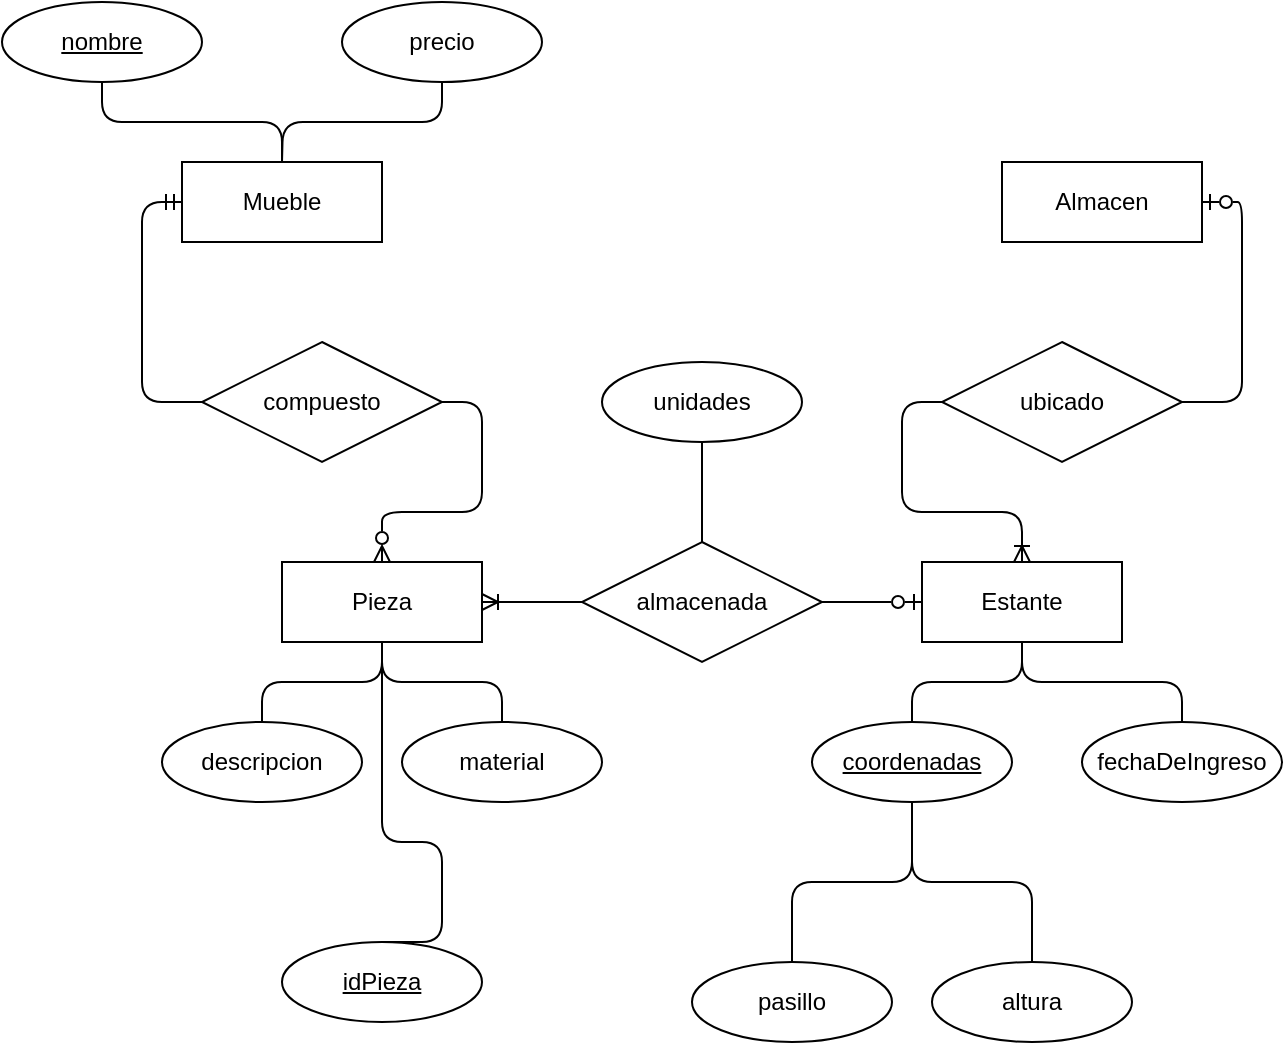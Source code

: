 <mxfile version="24.4.13" type="github">
  <diagram name="Page-1" id="64GrZF03az_O2nVdZtRv">
    <mxGraphModel dx="1434" dy="789" grid="1" gridSize="10" guides="1" tooltips="1" connect="1" arrows="1" fold="1" page="1" pageScale="1" pageWidth="850" pageHeight="1100" math="0" shadow="0">
      <root>
        <mxCell id="0" />
        <mxCell id="1" parent="0" />
        <mxCell id="jnoizhIGTQw5HBxiTV8I-7" style="edgeStyle=orthogonalEdgeStyle;rounded=1;orthogonalLoop=1;jettySize=auto;html=1;exitX=0;exitY=0.5;exitDx=0;exitDy=0;entryX=0;entryY=0.5;entryDx=0;entryDy=0;curved=0;endArrow=none;endFill=0;startArrow=ERmandOne;startFill=0;" edge="1" parent="1" source="jnoizhIGTQw5HBxiTV8I-1" target="jnoizhIGTQw5HBxiTV8I-5">
          <mxGeometry relative="1" as="geometry" />
        </mxCell>
        <mxCell id="jnoizhIGTQw5HBxiTV8I-1" value="Mueble" style="whiteSpace=wrap;html=1;align=center;" vertex="1" parent="1">
          <mxGeometry x="170" y="320" width="100" height="40" as="geometry" />
        </mxCell>
        <mxCell id="jnoizhIGTQw5HBxiTV8I-10" style="edgeStyle=orthogonalEdgeStyle;rounded=1;orthogonalLoop=1;jettySize=auto;html=1;exitX=1;exitY=0.5;exitDx=0;exitDy=0;entryX=0;entryY=0.5;entryDx=0;entryDy=0;endArrow=none;endFill=0;curved=0;startArrow=ERoneToMany;startFill=0;" edge="1" parent="1" source="jnoizhIGTQw5HBxiTV8I-2" target="jnoizhIGTQw5HBxiTV8I-9">
          <mxGeometry relative="1" as="geometry" />
        </mxCell>
        <mxCell id="jnoizhIGTQw5HBxiTV8I-2" value="Pieza" style="whiteSpace=wrap;html=1;align=center;" vertex="1" parent="1">
          <mxGeometry x="220" y="520" width="100" height="40" as="geometry" />
        </mxCell>
        <mxCell id="jnoizhIGTQw5HBxiTV8I-13" style="edgeStyle=orthogonalEdgeStyle;rounded=1;orthogonalLoop=1;jettySize=auto;html=1;exitX=1;exitY=0.5;exitDx=0;exitDy=0;entryX=1;entryY=0.5;entryDx=0;entryDy=0;curved=0;endArrow=none;endFill=0;startArrow=ERzeroToOne;startFill=0;" edge="1" parent="1" source="jnoizhIGTQw5HBxiTV8I-3" target="jnoizhIGTQw5HBxiTV8I-12">
          <mxGeometry relative="1" as="geometry" />
        </mxCell>
        <mxCell id="jnoizhIGTQw5HBxiTV8I-3" value="Almacen" style="whiteSpace=wrap;html=1;align=center;" vertex="1" parent="1">
          <mxGeometry x="580" y="320" width="100" height="40" as="geometry" />
        </mxCell>
        <mxCell id="jnoizhIGTQw5HBxiTV8I-4" value="Estante" style="whiteSpace=wrap;html=1;align=center;" vertex="1" parent="1">
          <mxGeometry x="540" y="520" width="100" height="40" as="geometry" />
        </mxCell>
        <mxCell id="jnoizhIGTQw5HBxiTV8I-8" style="edgeStyle=orthogonalEdgeStyle;rounded=1;orthogonalLoop=1;jettySize=auto;html=1;exitX=1;exitY=0.5;exitDx=0;exitDy=0;entryX=0.5;entryY=0;entryDx=0;entryDy=0;curved=0;endArrow=ERzeroToMany;endFill=0;" edge="1" parent="1" source="jnoizhIGTQw5HBxiTV8I-5" target="jnoizhIGTQw5HBxiTV8I-2">
          <mxGeometry relative="1" as="geometry" />
        </mxCell>
        <mxCell id="jnoizhIGTQw5HBxiTV8I-5" value="compuesto" style="shape=rhombus;perimeter=rhombusPerimeter;whiteSpace=wrap;html=1;align=center;" vertex="1" parent="1">
          <mxGeometry x="180" y="410" width="120" height="60" as="geometry" />
        </mxCell>
        <mxCell id="jnoizhIGTQw5HBxiTV8I-11" style="edgeStyle=orthogonalEdgeStyle;rounded=1;orthogonalLoop=1;jettySize=auto;html=1;exitX=1;exitY=0.5;exitDx=0;exitDy=0;entryX=0;entryY=0.5;entryDx=0;entryDy=0;endArrow=ERzeroToOne;endFill=0;curved=0;" edge="1" parent="1" source="jnoizhIGTQw5HBxiTV8I-9" target="jnoizhIGTQw5HBxiTV8I-4">
          <mxGeometry relative="1" as="geometry" />
        </mxCell>
        <mxCell id="jnoizhIGTQw5HBxiTV8I-9" value="almacenada" style="shape=rhombus;perimeter=rhombusPerimeter;whiteSpace=wrap;html=1;align=center;" vertex="1" parent="1">
          <mxGeometry x="370" y="510" width="120" height="60" as="geometry" />
        </mxCell>
        <mxCell id="jnoizhIGTQw5HBxiTV8I-14" style="edgeStyle=orthogonalEdgeStyle;rounded=1;orthogonalLoop=1;jettySize=auto;html=1;exitX=0;exitY=0.5;exitDx=0;exitDy=0;entryX=0.5;entryY=0;entryDx=0;entryDy=0;curved=0;endArrow=ERoneToMany;endFill=0;startArrow=none;startFill=0;" edge="1" parent="1" source="jnoizhIGTQw5HBxiTV8I-12" target="jnoizhIGTQw5HBxiTV8I-4">
          <mxGeometry relative="1" as="geometry" />
        </mxCell>
        <mxCell id="jnoizhIGTQw5HBxiTV8I-12" value="ubicado" style="shape=rhombus;perimeter=rhombusPerimeter;whiteSpace=wrap;html=1;align=center;" vertex="1" parent="1">
          <mxGeometry x="550" y="410" width="120" height="60" as="geometry" />
        </mxCell>
        <mxCell id="jnoizhIGTQw5HBxiTV8I-17" style="edgeStyle=orthogonalEdgeStyle;rounded=1;orthogonalLoop=1;jettySize=auto;html=1;exitX=0.5;exitY=1;exitDx=0;exitDy=0;entryX=0.5;entryY=0;entryDx=0;entryDy=0;curved=0;endArrow=none;endFill=0;" edge="1" parent="1" source="jnoizhIGTQw5HBxiTV8I-15" target="jnoizhIGTQw5HBxiTV8I-1">
          <mxGeometry relative="1" as="geometry" />
        </mxCell>
        <mxCell id="jnoizhIGTQw5HBxiTV8I-15" value="nombre" style="ellipse;whiteSpace=wrap;html=1;align=center;fontStyle=4;" vertex="1" parent="1">
          <mxGeometry x="80" y="240" width="100" height="40" as="geometry" />
        </mxCell>
        <mxCell id="jnoizhIGTQw5HBxiTV8I-18" style="edgeStyle=orthogonalEdgeStyle;rounded=1;orthogonalLoop=1;jettySize=auto;html=1;exitX=0.5;exitY=1;exitDx=0;exitDy=0;endArrow=none;endFill=0;curved=0;" edge="1" parent="1" source="jnoizhIGTQw5HBxiTV8I-16">
          <mxGeometry relative="1" as="geometry">
            <mxPoint x="220" y="320" as="targetPoint" />
          </mxGeometry>
        </mxCell>
        <mxCell id="jnoizhIGTQw5HBxiTV8I-16" value="precio" style="ellipse;whiteSpace=wrap;html=1;align=center;" vertex="1" parent="1">
          <mxGeometry x="250" y="240" width="100" height="40" as="geometry" />
        </mxCell>
        <mxCell id="jnoizhIGTQw5HBxiTV8I-22" style="edgeStyle=orthogonalEdgeStyle;rounded=1;orthogonalLoop=1;jettySize=auto;html=1;exitX=0.5;exitY=0;exitDx=0;exitDy=0;entryX=0.5;entryY=1;entryDx=0;entryDy=0;endArrow=none;endFill=0;curved=0;" edge="1" parent="1" source="jnoizhIGTQw5HBxiTV8I-19" target="jnoizhIGTQw5HBxiTV8I-2">
          <mxGeometry relative="1" as="geometry">
            <Array as="points">
              <mxPoint x="300" y="660" />
              <mxPoint x="270" y="660" />
            </Array>
          </mxGeometry>
        </mxCell>
        <mxCell id="jnoizhIGTQw5HBxiTV8I-19" value="idPieza" style="ellipse;whiteSpace=wrap;html=1;align=center;fontStyle=4;" vertex="1" parent="1">
          <mxGeometry x="220" y="710" width="100" height="40" as="geometry" />
        </mxCell>
        <mxCell id="jnoizhIGTQw5HBxiTV8I-23" style="edgeStyle=orthogonalEdgeStyle;rounded=1;orthogonalLoop=1;jettySize=auto;html=1;exitX=0.5;exitY=0;exitDx=0;exitDy=0;entryX=0.5;entryY=1;entryDx=0;entryDy=0;endArrow=none;endFill=0;curved=0;" edge="1" parent="1" source="jnoizhIGTQw5HBxiTV8I-20" target="jnoizhIGTQw5HBxiTV8I-2">
          <mxGeometry relative="1" as="geometry" />
        </mxCell>
        <mxCell id="jnoizhIGTQw5HBxiTV8I-20" value="descripcion" style="ellipse;whiteSpace=wrap;html=1;align=center;" vertex="1" parent="1">
          <mxGeometry x="160" y="600" width="100" height="40" as="geometry" />
        </mxCell>
        <mxCell id="jnoizhIGTQw5HBxiTV8I-24" style="edgeStyle=orthogonalEdgeStyle;rounded=1;orthogonalLoop=1;jettySize=auto;html=1;exitX=0.5;exitY=0;exitDx=0;exitDy=0;entryX=0.5;entryY=1;entryDx=0;entryDy=0;endArrow=none;endFill=0;curved=0;" edge="1" parent="1" source="jnoizhIGTQw5HBxiTV8I-21" target="jnoizhIGTQw5HBxiTV8I-2">
          <mxGeometry relative="1" as="geometry" />
        </mxCell>
        <mxCell id="jnoizhIGTQw5HBxiTV8I-21" value="material" style="ellipse;whiteSpace=wrap;html=1;align=center;" vertex="1" parent="1">
          <mxGeometry x="280" y="600" width="100" height="40" as="geometry" />
        </mxCell>
        <mxCell id="jnoizhIGTQw5HBxiTV8I-31" style="edgeStyle=orthogonalEdgeStyle;rounded=1;orthogonalLoop=1;jettySize=auto;html=1;exitX=0.5;exitY=0;exitDx=0;exitDy=0;entryX=0.5;entryY=1;entryDx=0;entryDy=0;curved=0;endArrow=none;endFill=0;" edge="1" parent="1" source="jnoizhIGTQw5HBxiTV8I-25" target="jnoizhIGTQw5HBxiTV8I-4">
          <mxGeometry relative="1" as="geometry" />
        </mxCell>
        <mxCell id="jnoizhIGTQw5HBxiTV8I-25" value="coordenadas" style="ellipse;whiteSpace=wrap;html=1;align=center;fontStyle=4;" vertex="1" parent="1">
          <mxGeometry x="485" y="600" width="100" height="40" as="geometry" />
        </mxCell>
        <mxCell id="jnoizhIGTQw5HBxiTV8I-34" style="edgeStyle=orthogonalEdgeStyle;rounded=1;orthogonalLoop=1;jettySize=auto;html=1;exitX=0.5;exitY=0;exitDx=0;exitDy=0;entryX=0.5;entryY=1;entryDx=0;entryDy=0;curved=0;endArrow=none;endFill=0;" edge="1" parent="1" source="jnoizhIGTQw5HBxiTV8I-26" target="jnoizhIGTQw5HBxiTV8I-4">
          <mxGeometry relative="1" as="geometry" />
        </mxCell>
        <mxCell id="jnoizhIGTQw5HBxiTV8I-26" value="fechaDeIngreso" style="ellipse;whiteSpace=wrap;html=1;align=center;" vertex="1" parent="1">
          <mxGeometry x="620" y="600" width="100" height="40" as="geometry" />
        </mxCell>
        <mxCell id="jnoizhIGTQw5HBxiTV8I-32" style="edgeStyle=orthogonalEdgeStyle;rounded=1;orthogonalLoop=1;jettySize=auto;html=1;exitX=0.5;exitY=0;exitDx=0;exitDy=0;entryX=0.5;entryY=1;entryDx=0;entryDy=0;curved=0;endArrow=none;endFill=0;" edge="1" parent="1" source="jnoizhIGTQw5HBxiTV8I-27" target="jnoizhIGTQw5HBxiTV8I-25">
          <mxGeometry relative="1" as="geometry" />
        </mxCell>
        <mxCell id="jnoizhIGTQw5HBxiTV8I-27" value="pasillo" style="ellipse;whiteSpace=wrap;html=1;align=center;" vertex="1" parent="1">
          <mxGeometry x="425" y="720" width="100" height="40" as="geometry" />
        </mxCell>
        <mxCell id="jnoizhIGTQw5HBxiTV8I-33" style="edgeStyle=orthogonalEdgeStyle;rounded=1;orthogonalLoop=1;jettySize=auto;html=1;exitX=0.5;exitY=0;exitDx=0;exitDy=0;entryX=0.5;entryY=1;entryDx=0;entryDy=0;curved=0;endArrow=none;endFill=0;" edge="1" parent="1" source="jnoizhIGTQw5HBxiTV8I-28" target="jnoizhIGTQw5HBxiTV8I-25">
          <mxGeometry relative="1" as="geometry" />
        </mxCell>
        <mxCell id="jnoizhIGTQw5HBxiTV8I-28" value="altura" style="ellipse;whiteSpace=wrap;html=1;align=center;" vertex="1" parent="1">
          <mxGeometry x="545" y="720" width="100" height="40" as="geometry" />
        </mxCell>
        <mxCell id="jnoizhIGTQw5HBxiTV8I-35" style="edgeStyle=orthogonalEdgeStyle;rounded=1;orthogonalLoop=1;jettySize=auto;html=1;exitX=0.5;exitY=1;exitDx=0;exitDy=0;entryX=0.5;entryY=0;entryDx=0;entryDy=0;endArrow=none;endFill=0;curved=0;" edge="1" parent="1" source="jnoizhIGTQw5HBxiTV8I-29" target="jnoizhIGTQw5HBxiTV8I-9">
          <mxGeometry relative="1" as="geometry" />
        </mxCell>
        <mxCell id="jnoizhIGTQw5HBxiTV8I-29" value="unidades" style="ellipse;whiteSpace=wrap;html=1;align=center;" vertex="1" parent="1">
          <mxGeometry x="380" y="420" width="100" height="40" as="geometry" />
        </mxCell>
      </root>
    </mxGraphModel>
  </diagram>
</mxfile>
